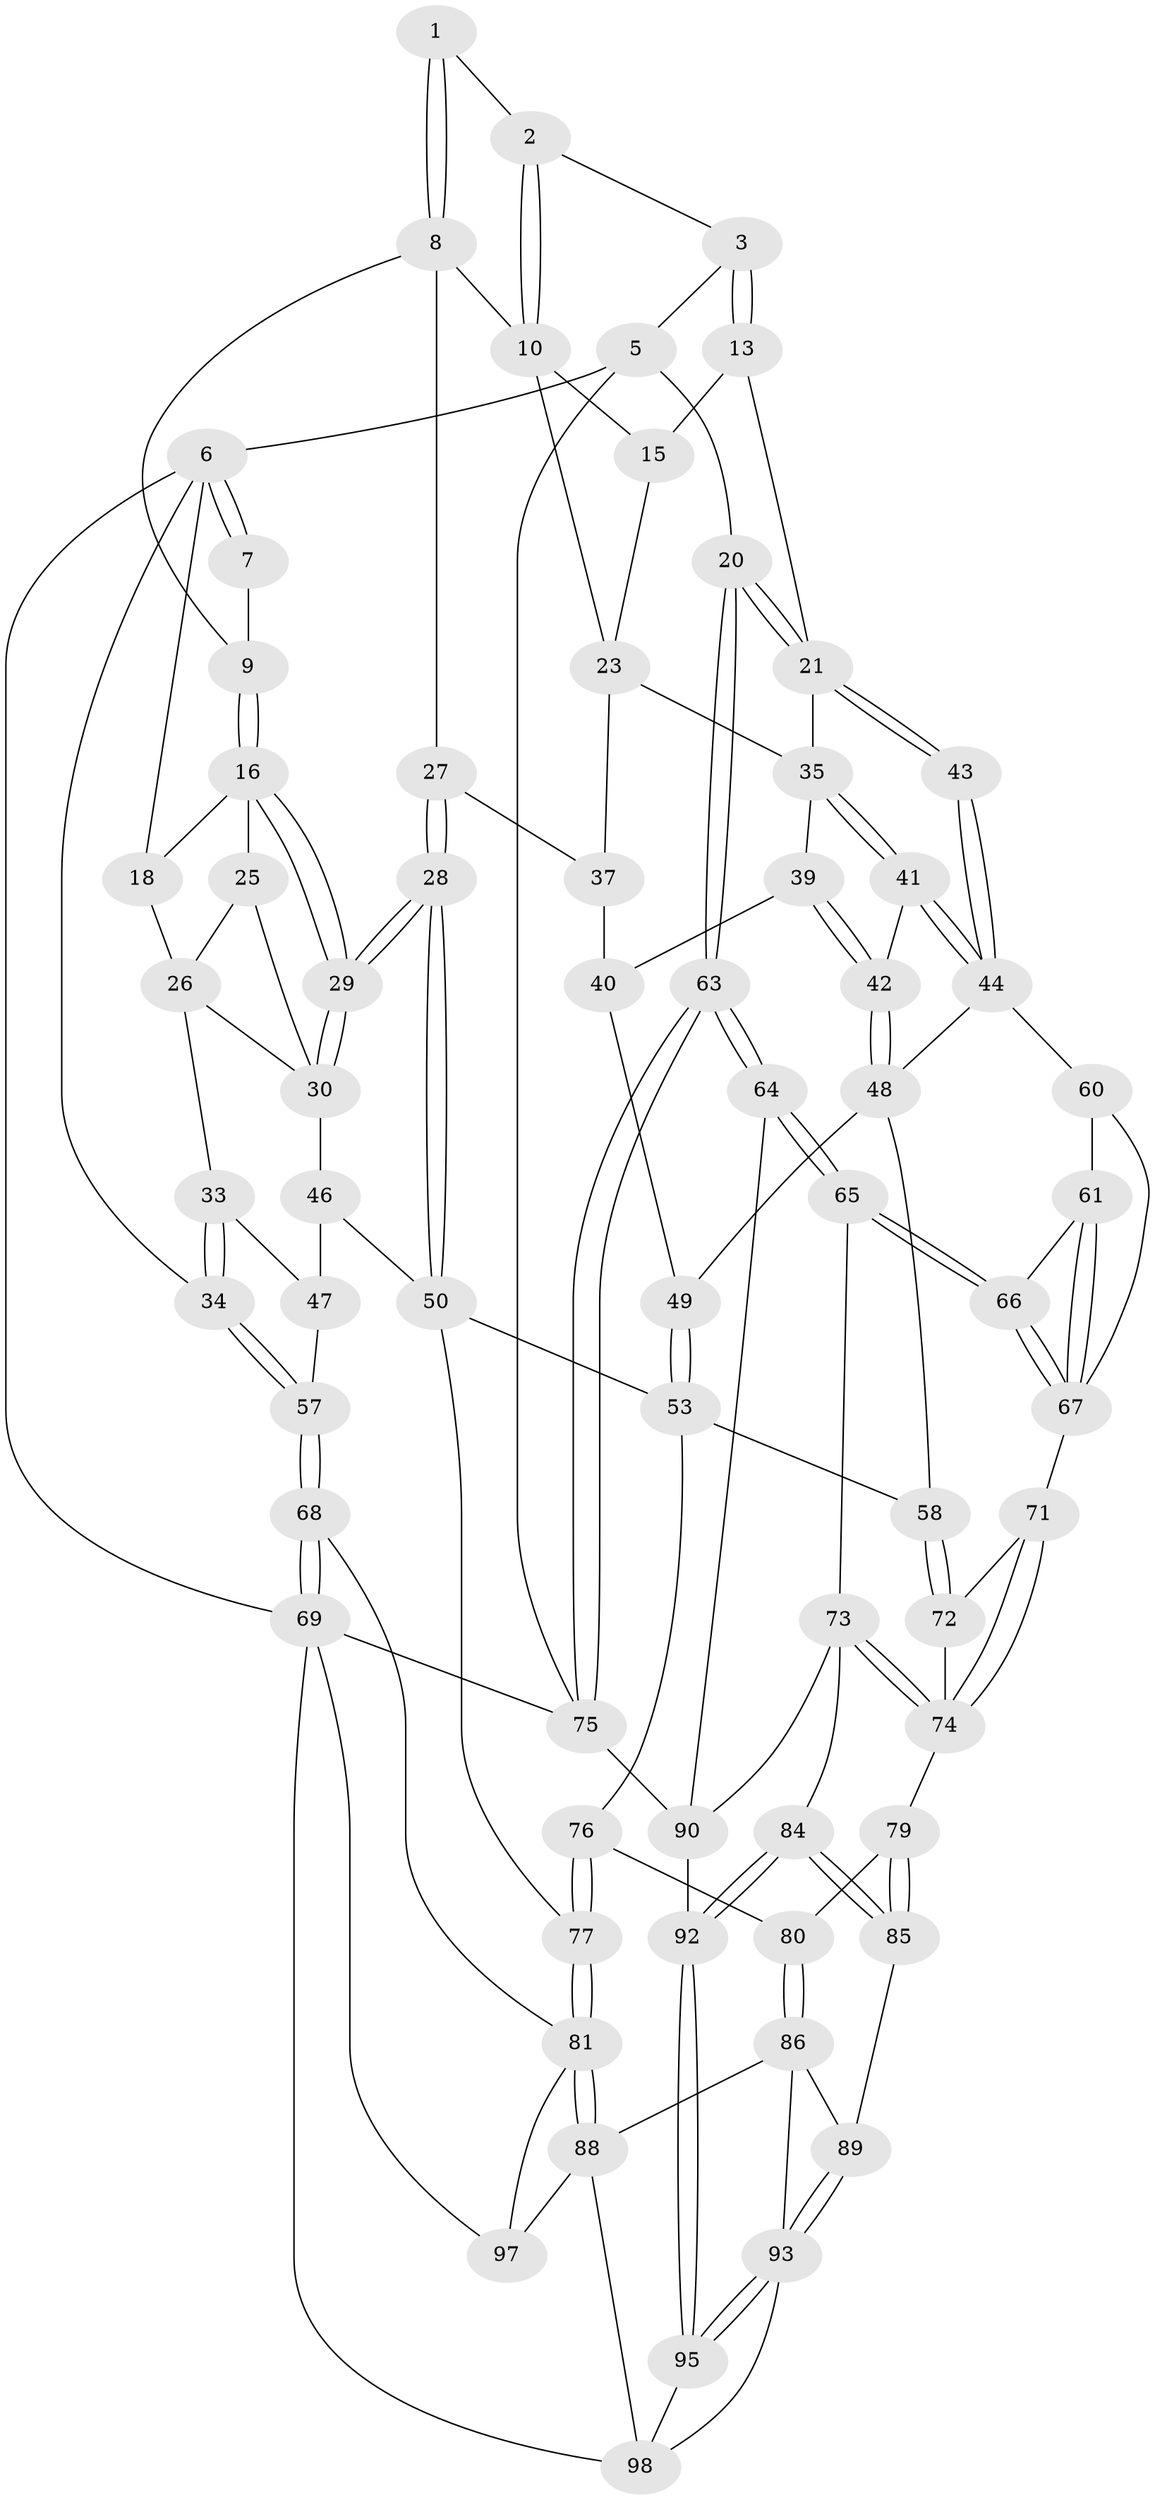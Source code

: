 // original degree distribution, {3: 0.03, 4: 0.24, 5: 0.49, 6: 0.24}
// Generated by graph-tools (version 1.1) at 2025/11/02/27/25 16:11:55]
// undirected, 70 vertices, 159 edges
graph export_dot {
graph [start="1"]
  node [color=gray90,style=filled];
  1 [pos="+0.6272278442040983+0"];
  2 [pos="+0.6307674456331557+0"];
  3 [pos="+0.6800671963939796+0",super="+4"];
  5 [pos="+1+0"];
  6 [pos="+0+0",super="+19"];
  7 [pos="+0.2858831629814375+0"];
  8 [pos="+0.5000829554282271+0.12981733479943264",super="+12"];
  9 [pos="+0.3106640507770153+0.07497466899254238"];
  10 [pos="+0.6969968379963312+0.1145739728201081",super="+11"];
  13 [pos="+0.8505064415460052+0.11654729611641906",super="+14"];
  15 [pos="+0.6999365270976896+0.12127273414155976"];
  16 [pos="+0.28050816184010685+0.12968848243093728",super="+17"];
  18 [pos="+0.12854903936983897+0.1380623115921166"];
  20 [pos="+1+0.2389727111326899"];
  21 [pos="+1+0.2610384996120313",super="+22"];
  23 [pos="+0.6549621277566098+0.19483035583472982",super="+24"];
  25 [pos="+0.19507891916535924+0.2652786199013415"];
  26 [pos="+0.15836553539044637+0.2301299922947792",super="+32"];
  27 [pos="+0.415414245098362+0.2986052251351384"];
  28 [pos="+0.36400034006654836+0.31878192995236604"];
  29 [pos="+0.34011382830701054+0.3022473127781986"];
  30 [pos="+0.2206236248227698+0.3134893836645835",super="+31"];
  33 [pos="+0.0003019220364097479+0.28455755783465797"];
  34 [pos="+0+0.11444171047095664"];
  35 [pos="+0.8523128514135753+0.21226879154035735",super="+36"];
  37 [pos="+0.6122437886346245+0.2530198785852902",super="+38"];
  39 [pos="+0.665787656584268+0.3197464782689842"];
  40 [pos="+0.654740831245068+0.3091453658412407",super="+45"];
  41 [pos="+0.8103690443319566+0.28005190689276366"];
  42 [pos="+0.684589167346673+0.35691536036843474"];
  43 [pos="+1+0.3420700106358767"];
  44 [pos="+0.8238896131945266+0.44147238368081965",super="+54"];
  46 [pos="+0.19591407995698448+0.35031146524058565",super="+52"];
  47 [pos="+0.07720467450597908+0.39059839570592536",super="+56"];
  48 [pos="+0.6807224711997213+0.39431804483249955",super="+55"];
  49 [pos="+0.5405397336922657+0.37684877465805683"];
  50 [pos="+0.35538829056152943+0.488605336464904",super="+51"];
  53 [pos="+0.5242066032905237+0.4792324256983724",super="+59"];
  57 [pos="+0+0.721350692318296"];
  58 [pos="+0.6568820488929601+0.5501326482629247"];
  60 [pos="+0.8572974335508335+0.5016932156214069"];
  61 [pos="+0.9484998808641146+0.47283055344146036",super="+62"];
  63 [pos="+1+0.6408879969585218"];
  64 [pos="+1+0.644450393630288"];
  65 [pos="+1+0.6110396617039469"];
  66 [pos="+0.999092541011706+0.6095574466644175"];
  67 [pos="+0.9329294734998499+0.5602627617182124",super="+70"];
  68 [pos="+0+0.8486285944472304"];
  69 [pos="+0+1",super="+99"];
  71 [pos="+0.8662008699761699+0.5445732061078553"];
  72 [pos="+0.6843039681799553+0.5875054163750524"];
  73 [pos="+0.8306132010298388+0.7086140453854932",super="+83"];
  74 [pos="+0.8130933865860019+0.6928566682811083",super="+78"];
  75 [pos="+1+1"];
  76 [pos="+0.507865069348153+0.6521023553050965"];
  77 [pos="+0.32394201127489414+0.6497111912964167"];
  79 [pos="+0.6943223924628752+0.6938176932938369"];
  80 [pos="+0.5518271006719292+0.7260803514351322"];
  81 [pos="+0.3244832247868057+0.6914455550358269",super="+82"];
  84 [pos="+0.7824511512119041+0.853115912644955"];
  85 [pos="+0.6587343556064366+0.8112104915075053"];
  86 [pos="+0.5563620235715027+0.775986016299763",super="+87"];
  88 [pos="+0.40891119359073913+0.8253724236369634",super="+96"];
  89 [pos="+0.6560969559215482+0.8127025496933968"];
  90 [pos="+0.9228202580502541+0.7862641434377793",super="+91"];
  92 [pos="+0.8534095152098083+1"];
  93 [pos="+0.6167856728277478+0.9209502856599727",super="+94"];
  95 [pos="+0.7137649123582639+1"];
  97 [pos="+0.23227487224235602+0.8733667433349409"];
  98 [pos="+0.38686834209251075+1",super="+100"];
  1 -- 2;
  1 -- 8;
  1 -- 8;
  2 -- 3;
  2 -- 10;
  2 -- 10;
  3 -- 13 [weight=2];
  3 -- 13;
  3 -- 5;
  5 -- 6;
  5 -- 20;
  5 -- 75;
  6 -- 7;
  6 -- 7;
  6 -- 69;
  6 -- 18;
  6 -- 34;
  7 -- 9;
  8 -- 9;
  8 -- 10;
  8 -- 27;
  9 -- 16;
  9 -- 16;
  10 -- 15;
  10 -- 23;
  13 -- 15;
  13 -- 21;
  15 -- 23;
  16 -- 29;
  16 -- 29;
  16 -- 25;
  16 -- 18;
  18 -- 26;
  20 -- 21;
  20 -- 21;
  20 -- 63;
  20 -- 63;
  21 -- 43;
  21 -- 43;
  21 -- 35;
  23 -- 35;
  23 -- 37;
  25 -- 26;
  25 -- 30;
  26 -- 33;
  26 -- 30;
  27 -- 28;
  27 -- 28;
  27 -- 37;
  28 -- 29;
  28 -- 29;
  28 -- 50;
  28 -- 50;
  29 -- 30;
  29 -- 30;
  30 -- 46;
  33 -- 34;
  33 -- 34;
  33 -- 47;
  34 -- 57;
  34 -- 57;
  35 -- 41;
  35 -- 41;
  35 -- 39;
  37 -- 40 [weight=2];
  39 -- 40;
  39 -- 42;
  39 -- 42;
  40 -- 49;
  41 -- 42;
  41 -- 44;
  41 -- 44;
  42 -- 48;
  42 -- 48;
  43 -- 44;
  43 -- 44;
  44 -- 60;
  44 -- 48;
  46 -- 47 [weight=2];
  46 -- 50;
  47 -- 57;
  48 -- 49;
  48 -- 58;
  49 -- 53;
  49 -- 53;
  50 -- 53;
  50 -- 77;
  53 -- 58;
  53 -- 76;
  57 -- 68;
  57 -- 68;
  58 -- 72;
  58 -- 72;
  60 -- 61;
  60 -- 67;
  61 -- 67;
  61 -- 67;
  61 -- 66;
  63 -- 64;
  63 -- 64;
  63 -- 75;
  63 -- 75;
  64 -- 65;
  64 -- 65;
  64 -- 90;
  65 -- 66;
  65 -- 66;
  65 -- 73;
  66 -- 67;
  66 -- 67;
  67 -- 71;
  68 -- 69;
  68 -- 69;
  68 -- 81;
  69 -- 75;
  69 -- 97;
  69 -- 98;
  71 -- 72;
  71 -- 74;
  71 -- 74;
  72 -- 74;
  73 -- 74;
  73 -- 74;
  73 -- 90;
  73 -- 84;
  74 -- 79;
  75 -- 90;
  76 -- 77;
  76 -- 77;
  76 -- 80;
  77 -- 81;
  77 -- 81;
  79 -- 80;
  79 -- 85;
  79 -- 85;
  80 -- 86;
  80 -- 86;
  81 -- 88;
  81 -- 88;
  81 -- 97;
  84 -- 85;
  84 -- 85;
  84 -- 92;
  84 -- 92;
  85 -- 89;
  86 -- 89;
  86 -- 88;
  86 -- 93;
  88 -- 97;
  88 -- 98;
  89 -- 93;
  89 -- 93;
  90 -- 92;
  92 -- 95;
  92 -- 95;
  93 -- 95;
  93 -- 95;
  93 -- 98;
  95 -- 98;
}
